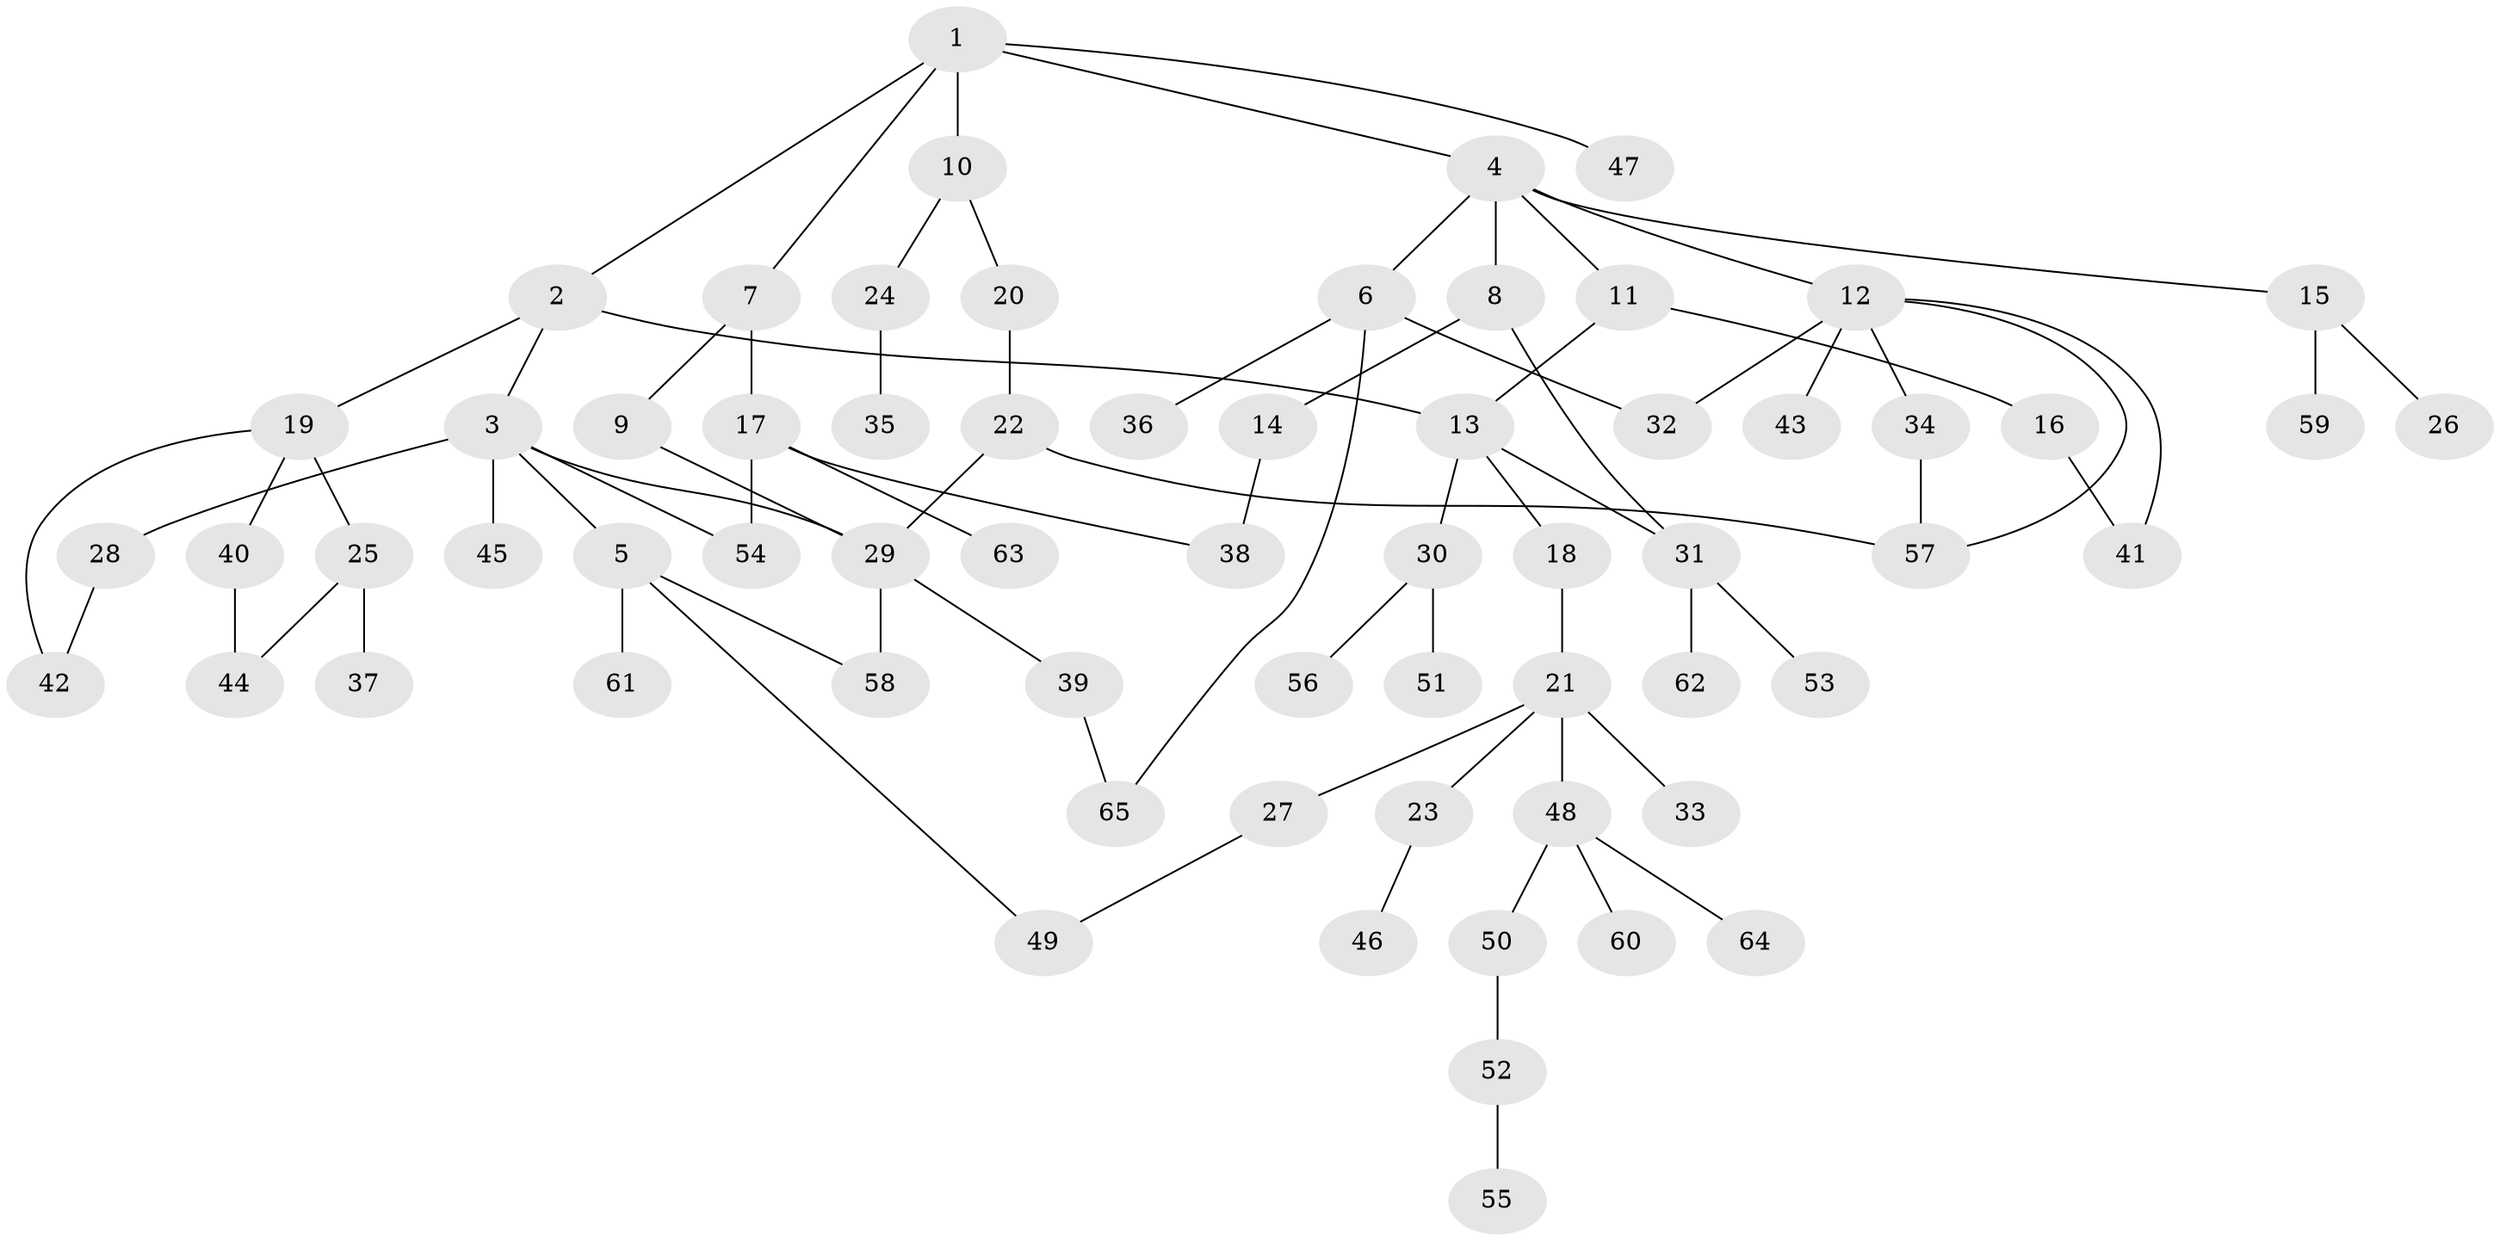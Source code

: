 // Generated by graph-tools (version 1.1) at 2025/49/03/09/25 03:49:18]
// undirected, 65 vertices, 79 edges
graph export_dot {
graph [start="1"]
  node [color=gray90,style=filled];
  1;
  2;
  3;
  4;
  5;
  6;
  7;
  8;
  9;
  10;
  11;
  12;
  13;
  14;
  15;
  16;
  17;
  18;
  19;
  20;
  21;
  22;
  23;
  24;
  25;
  26;
  27;
  28;
  29;
  30;
  31;
  32;
  33;
  34;
  35;
  36;
  37;
  38;
  39;
  40;
  41;
  42;
  43;
  44;
  45;
  46;
  47;
  48;
  49;
  50;
  51;
  52;
  53;
  54;
  55;
  56;
  57;
  58;
  59;
  60;
  61;
  62;
  63;
  64;
  65;
  1 -- 2;
  1 -- 4;
  1 -- 7;
  1 -- 10;
  1 -- 47;
  2 -- 3;
  2 -- 13;
  2 -- 19;
  3 -- 5;
  3 -- 28;
  3 -- 29;
  3 -- 45;
  3 -- 54;
  4 -- 6;
  4 -- 8;
  4 -- 11;
  4 -- 12;
  4 -- 15;
  5 -- 58;
  5 -- 61;
  5 -- 49;
  6 -- 36;
  6 -- 65;
  6 -- 32;
  7 -- 9;
  7 -- 17;
  8 -- 14;
  8 -- 31;
  9 -- 29;
  10 -- 20;
  10 -- 24;
  11 -- 16;
  11 -- 13;
  12 -- 32;
  12 -- 34;
  12 -- 43;
  12 -- 57;
  12 -- 41;
  13 -- 18;
  13 -- 30;
  13 -- 31;
  14 -- 38;
  15 -- 26;
  15 -- 59;
  16 -- 41;
  17 -- 38;
  17 -- 54;
  17 -- 63;
  18 -- 21;
  19 -- 25;
  19 -- 40;
  19 -- 42;
  20 -- 22;
  21 -- 23;
  21 -- 27;
  21 -- 33;
  21 -- 48;
  22 -- 57;
  22 -- 29;
  23 -- 46;
  24 -- 35;
  25 -- 37;
  25 -- 44;
  27 -- 49;
  28 -- 42;
  29 -- 39;
  29 -- 58;
  30 -- 51;
  30 -- 56;
  31 -- 53;
  31 -- 62;
  34 -- 57;
  39 -- 65;
  40 -- 44;
  48 -- 50;
  48 -- 60;
  48 -- 64;
  50 -- 52;
  52 -- 55;
}
